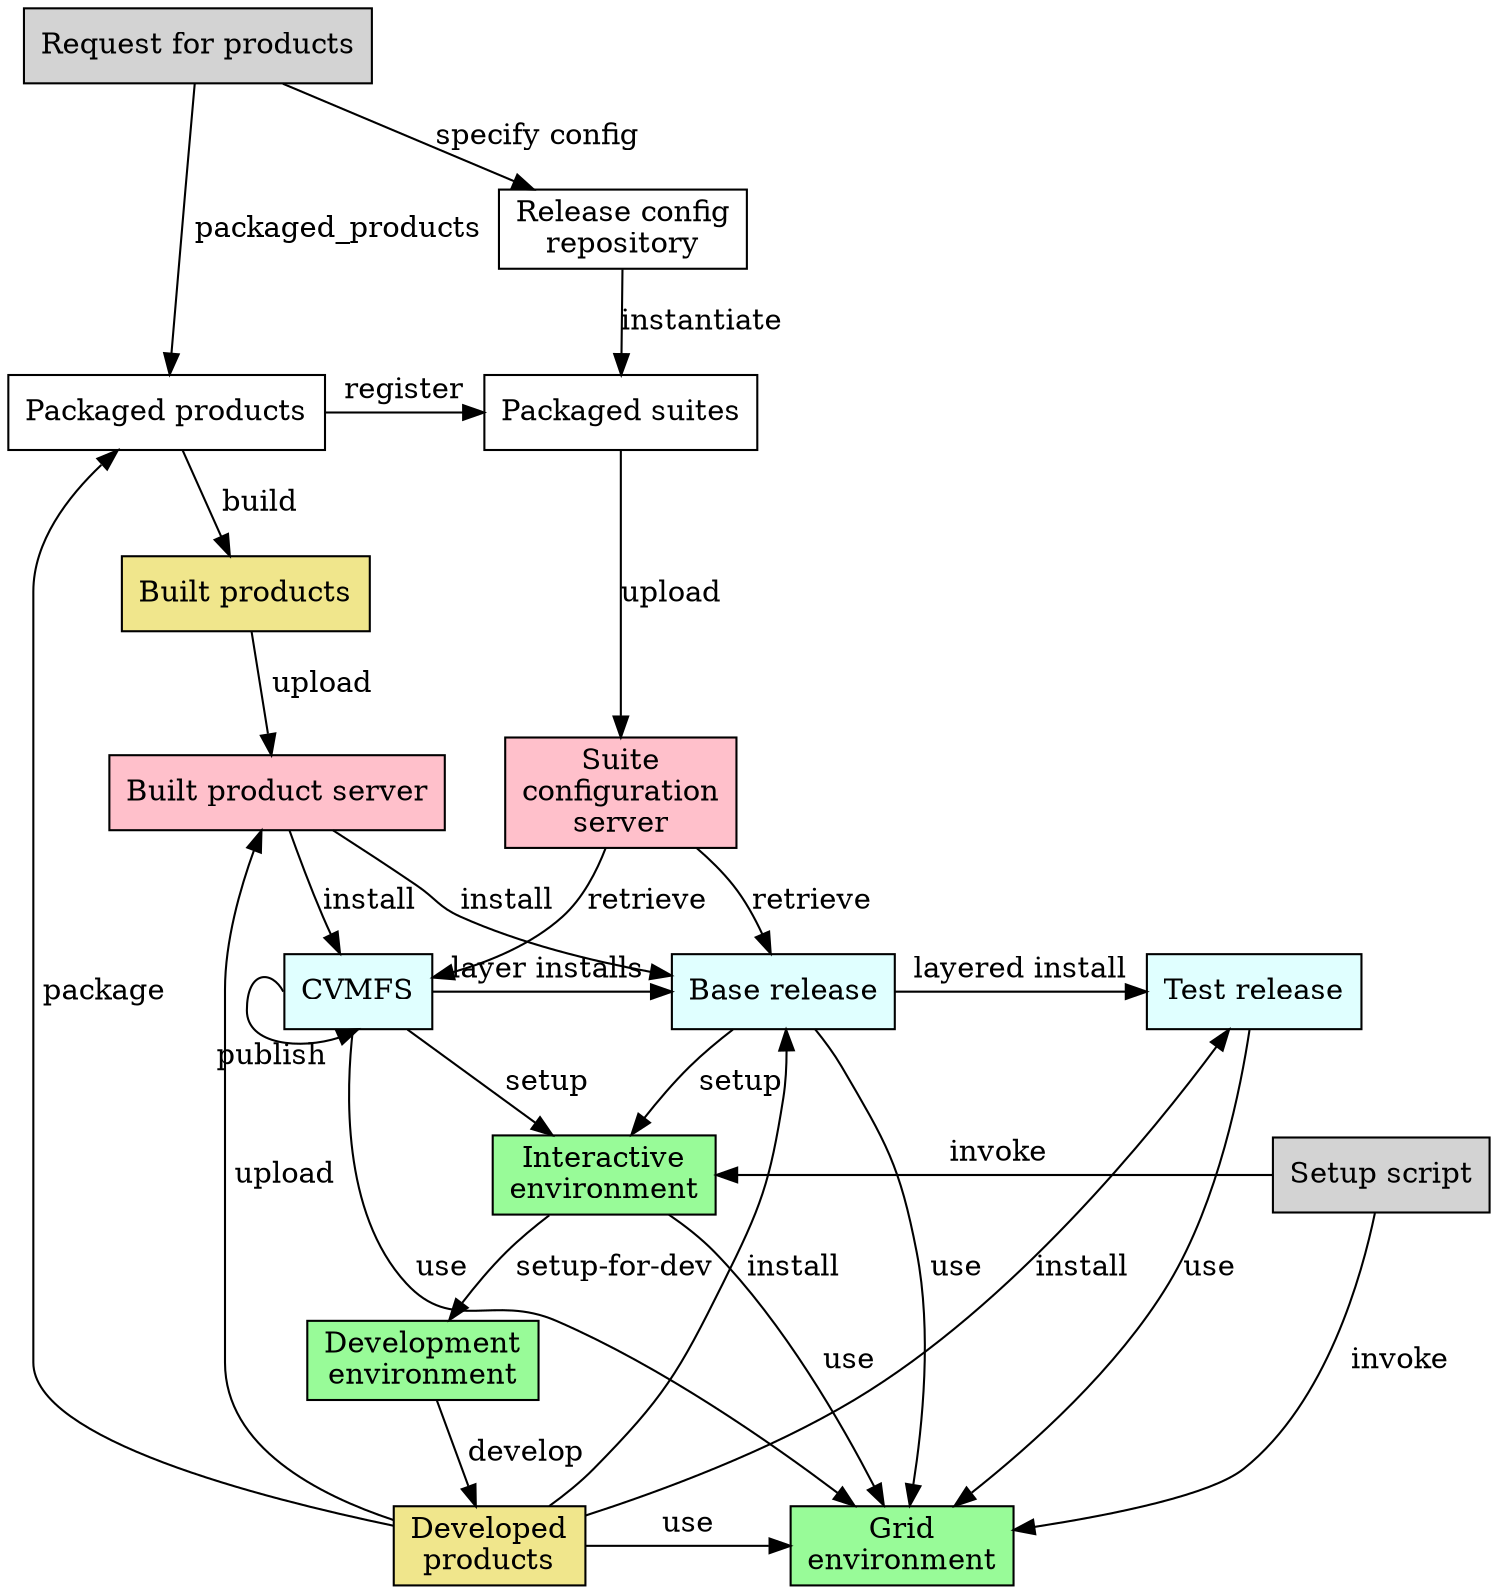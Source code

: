 digraph test {

  node [shape="rectangle"]
  
  request [label="Request for products", style=filled, fillcolor=lightgray]
  packaged_products [label="Packaged products"]
  scisoft [label="Built product server", style=filled, fillcolor=pink]
  suite_config_server [label="Suite\nconfiguration\nserver", style=filled, fillcolor=pink]
  build [label="Built products", style=filled, fillcolor=khaki]
  packaged_suites [label="Packaged suites"]
  release_config [label="Release config\nrepository"]
  developed [label="Developed\nproducts", style=filled, fillcolor=khaki]
  local_install [label="Base release", style=filled, fillcolor=lightcyan]
  test_release [label="Test release", style=filled, fillcolor=lightcyan]
  CVMFS [style=filled, fillcolor=lightcyan]
  interactive [label="Interactive\nenvironment", style=filled, fillcolor=palegreen]
  grid [label="Grid\nenvironment", style=filled, fillcolor=palegreen]
  development [label="Development\nenvironment", style=filled, fillcolor=palegreen]
  setup [label="Setup script", style=filled, fillcolor=lightgray]

  { rank = same; developed; grid }
  { rank = same; packaged_suites; packaged_products }
  { rank = same; test_release; local_install; CVMFS }
  { rank = same; suite_config_server; scisoft}
  { rank = same; interactive; setup }

  CVMFS -> grid [label=" use"]
  CVMFS -> interactive [label=" setup"]
  CVMFS -> local_install [label="layer installs "]
  CVMFS:w -> CVMFS:s [xlabel="publish"]
  build -> scisoft [label=" upload"]
  local_install -> grid [label=" use"]
  local_install -> interactive [label=" setup"]
  local_install -> test_release[label="layered install"]
  packaged_products -> build [label=" build"]
  packaged_products -> packaged_suites [label="register"]
  packaged_suites -> suite_config_server [label="upload"]
  release_config -> packaged_suites [label = "instantiate"]
  request -> packaged_products [label=" packaged_products"]
  request -> release_config [label="specify config"]
  scisoft -> CVMFS [label="install"]
  scisoft -> local_install [label="install"]
  suite_config_server -> CVMFS [label="retrieve"]
  suite_config_server -> local_install [label="retrieve"]
  test_release -> grid [label="use"]
  interactive -> development [label=" setup-for-dev"]
  interactive -> grid [label="use"]
  setup -> interactive [label=" invoke"]
  setup -> grid [label=" invoke"]
  development -> developed [label=" develop"]
  developed -> local_install [label=" install"]
  developed -> grid [label="use"]
  developed -> scisoft [label=" upload"]
  developed -> packaged_products [label=" package"]
  developed -> test_release [label="install"]
}
 
